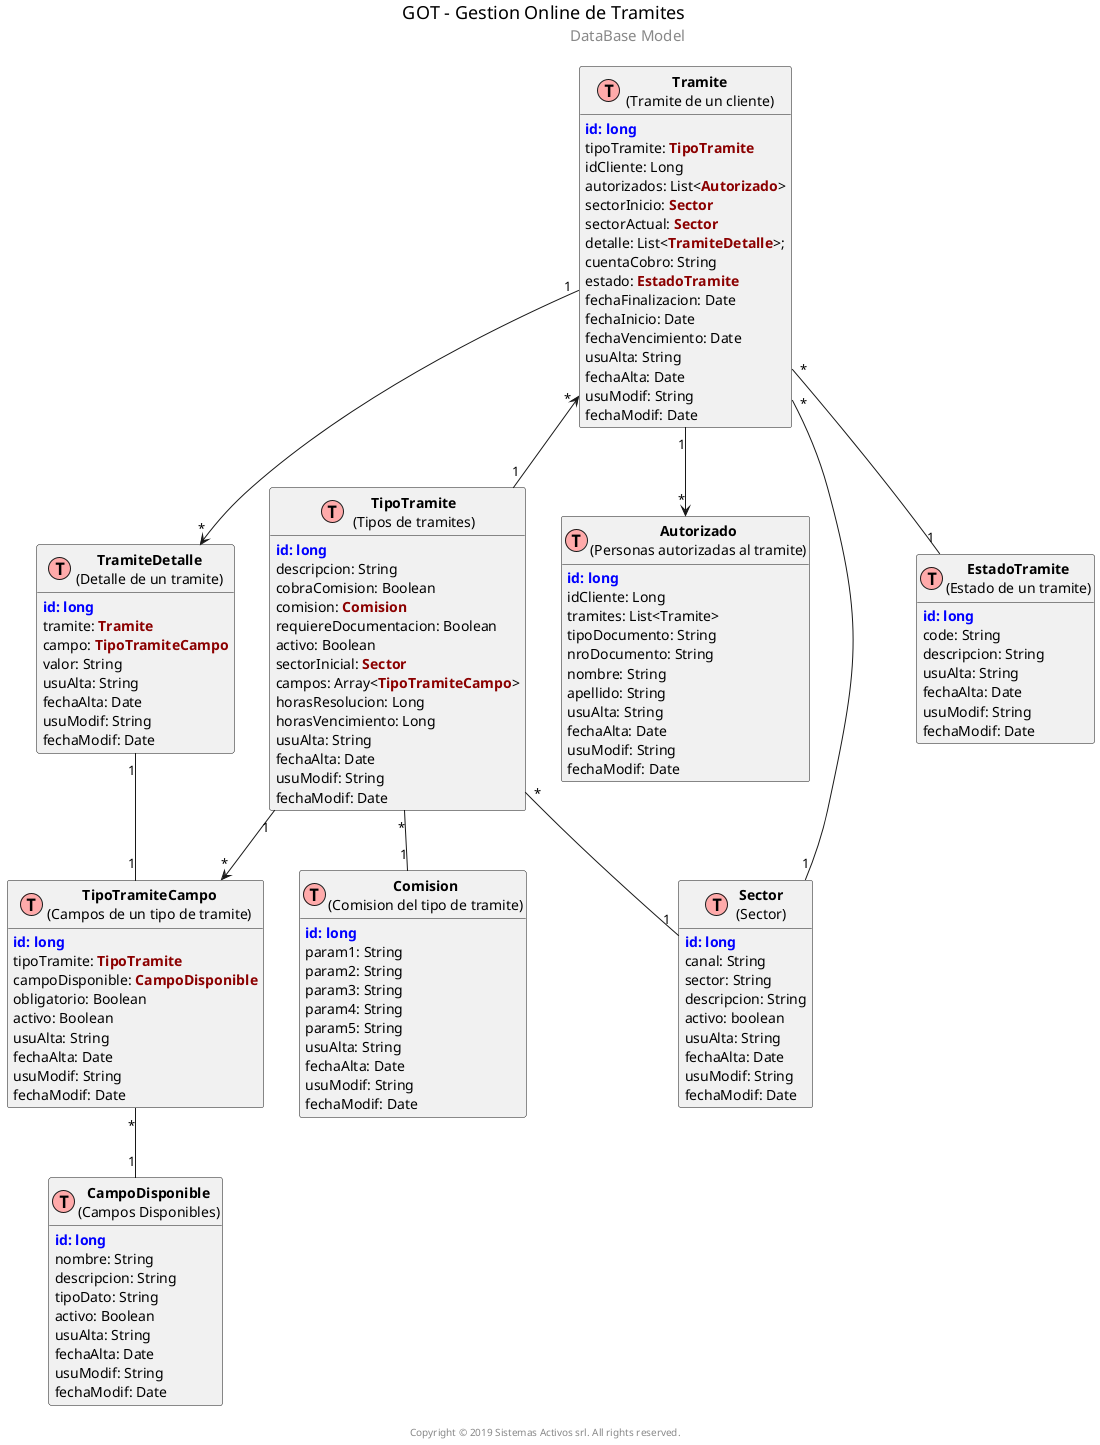 @startuml der

'title GOT Database DER

center header
<font color=black size=18>GOT - Gestion Online de Tramites</font>
<font size=15>DataBase Model</font>
<font size=15></font>
endheader

center footer \n Copyright © 2019 Sistemas Activos srl. All rights reserved.

' uncomment the line below if you're using computer with a retina display
' skinparam dpi 300
!define Table(name,desc) class name as "desc" << (T,#FFAAAA) >>
' we use bold for primary key
' green color for unique
' and underscore for not_null
!define primary_key(x) <b><color:blue>x</color></b>
!define unique(x) <color:green>x</color>
!define not_null(x) <u>x</u>
' other tags available:
' <i></i>
' <back:COLOR></color>, where color is a color name or html color code
' [#FFAACC]
' see: http://plantuml.com/classes.html#More
hide methods
hide stereotypes

' entities
'not_null[unique[username]] VARCHAR[32]
'not_null[password] VARCHAR[64]
'primary_key[ID]  VARCHAR2[1 BYTE]




'Tipo de Tramite
'     Campos Disponibles

'Pedido de Extracto
'    idCliente
'    Autorizados
'    CuentaCobro

'    Fecha Desde
'    Fecha Hasta
'    Cuenta

'Estados
'Alta
'Finalizado
'En Proceso

Table(Tramite, "<b>Tramite</b>\n(Tramite de un cliente)") {
primary_key(id:) <b><color:blue>long</color></b>
tipoTramite: <b><color:darkred>TipoTramite</color></b>
idCliente: Long
autorizados: List<<b><color:darkred>Autorizado</color></b>>
sectorInicio: <b><color:darkred>Sector</color></b>
sectorActual: <b><color:darkred>Sector</color></b>
detalle: List<<b><color:darkred>TramiteDetalle</color></b>>;
cuentaCobro: String
estado: <b><color:darkred>EstadoTramite</color></b>
fechaFinalizacion: Date
fechaInicio: Date
fechaVencimiento: Date
usuAlta: String
fechaAlta: Date
usuModif: String
fechaModif: Date
}

Table(TramiteDetalle, "<b>TramiteDetalle</b>\n(Detalle de un tramite)") {
primary_key(id:) <b><color:blue>long</color></b>
tramite: <b><color:darkred>Tramite</color></b>
campo: <b><color:darkred>TipoTramiteCampo</color></b>
valor: String
usuAlta: String
fechaAlta: Date
usuModif: String
fechaModif: Date
}

Table(TipoTramite, "<b>TipoTramite</b>\n(Tipos de tramites)") {
primary_key(id:) <b><color:blue>long</color></b>
descripcion: String
cobraComision: Boolean
comision: <b><color:darkred>Comision</color></b>
requiereDocumentacion: Boolean
activo: Boolean
sectorInicial: <b><color:darkred>Sector</color></b>
campos: Array<<b><color:darkred>TipoTramiteCampo</color></b>>
horasResolucion: Long
horasVencimiento: Long
usuAlta: String
fechaAlta: Date
usuModif: String
fechaModif: Date
}

Table(TipoTramiteCampo, "<b>TipoTramiteCampo</b>\n(Campos de un tipo de tramite)") {
primary_key(id:) <b><color:blue>long</color></b>
tipoTramite: <b><color:darkred>TipoTramite</color></b>
campoDisponible: <b><color:darkred>CampoDisponible</color></b>
obligatorio: Boolean
activo: Boolean
usuAlta: String
fechaAlta: Date
usuModif: String
fechaModif: Date
}

Table(CampoDisponible, "<b>CampoDisponible</b>\n(Campos Disponibles)") {
primary_key(id:) <b><color:blue>long</color></b>
nombre: String
descripcion: String
tipoDato: String
activo: Boolean
usuAlta: String
fechaAlta: Date
usuModif: String
fechaModif: Date
}

Table(Autorizado, "<b>Autorizado</b>\n(Personas autorizadas al tramite)") {
primary_key(id:) <b><color:blue>long</color></b>
idCliente: Long
tramites: List<Tramite>
tipoDocumento: String
nroDocumento: String
nombre: String
apellido: String
usuAlta: String
fechaAlta: Date
usuModif: String
fechaModif: Date
}

Table(Sector, "<b>Sector</b>\n(Sector)") {
primary_key(id:) <b><color:blue>long</color></b>
canal: String
sector: String
descripcion: String
activo: boolean
usuAlta: String
fechaAlta: Date
usuModif: String
fechaModif: Date
}

Table(Comision, "<b>Comision</b>\n(Comision del tipo de tramite)") {
primary_key(id:) <b><color:blue>long</color></b>
param1: String
param2: String
param3: String
param4: String
param5: String
usuAlta: String
fechaAlta: Date
usuModif: String
fechaModif: Date
}

Table(EstadoTramite, "<b>EstadoTramite</b>\n(Estado de un tramite)") {
primary_key(id:) <b><color:blue>long</color></b>
code: String
descripcion: String
usuAlta: String
fechaAlta: Date
usuModif: String
fechaModif: Date
}

' relationships
' one-to-one relationship
'user -- user_profile : "A user only \nhas one profile"
' one to may relationship
'user --> session : "A user may have\n many sessions"
' many to many relationship
' Add mark if you like
'user "1" --> "*" user_group : "A user may be \nin many groups"
'group "1" --> "0..N" user_group : "A group may \ncontain many users"

Tramite "*" <-- "1" TipoTramite
Tramite "*" -- "1" Sector
Tramite "*" -- "1" EstadoTramite
Tramite "1" --> "*" Autorizado
Tramite "1" --> "*" TramiteDetalle

TipoTramite "*" -- "1" Comision
TipoTramite "*" -- "1" Sector 
TipoTramite "1" --> "*" TipoTramiteCampo

TramiteDetalle "1" -- "1" TipoTramiteCampo

TipoTramiteCampo "*" -- "1" CampoDisponible
 



@enduml